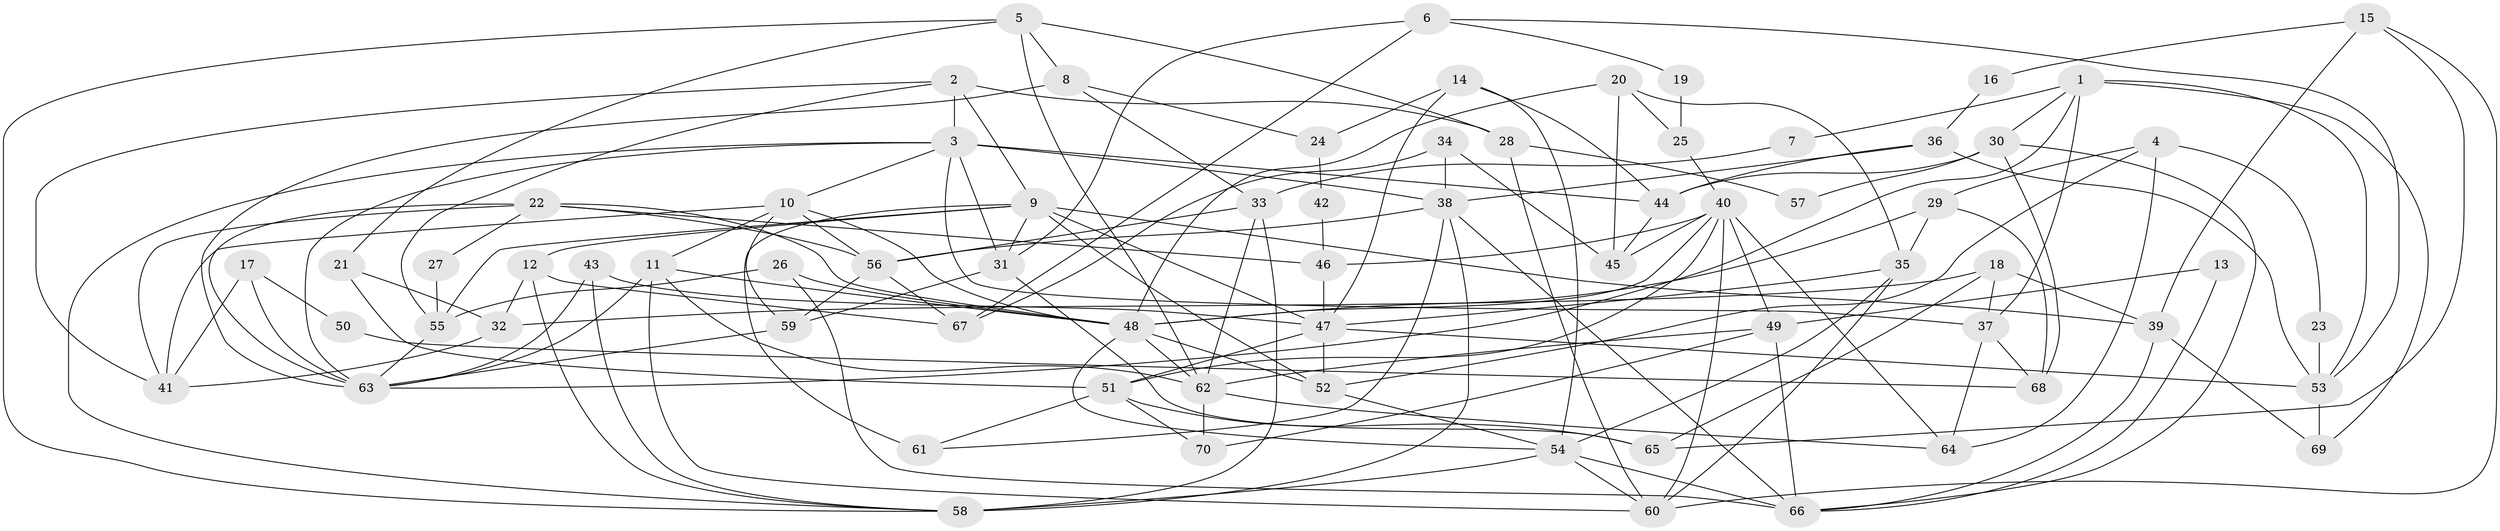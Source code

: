 // original degree distribution, {6: 0.06, 4: 0.31, 5: 0.21, 7: 0.03, 3: 0.24, 2: 0.13, 8: 0.02}
// Generated by graph-tools (version 1.1) at 2025/37/03/04/25 23:37:13]
// undirected, 70 vertices, 161 edges
graph export_dot {
  node [color=gray90,style=filled];
  1;
  2;
  3;
  4;
  5;
  6;
  7;
  8;
  9;
  10;
  11;
  12;
  13;
  14;
  15;
  16;
  17;
  18;
  19;
  20;
  21;
  22;
  23;
  24;
  25;
  26;
  27;
  28;
  29;
  30;
  31;
  32;
  33;
  34;
  35;
  36;
  37;
  38;
  39;
  40;
  41;
  42;
  43;
  44;
  45;
  46;
  47;
  48;
  49;
  50;
  51;
  52;
  53;
  54;
  55;
  56;
  57;
  58;
  59;
  60;
  61;
  62;
  63;
  64;
  65;
  66;
  67;
  68;
  69;
  70;
  1 -- 7 [weight=1.0];
  1 -- 30 [weight=1.0];
  1 -- 37 [weight=1.0];
  1 -- 53 [weight=1.0];
  1 -- 63 [weight=1.0];
  1 -- 69 [weight=1.0];
  2 -- 3 [weight=1.0];
  2 -- 9 [weight=1.0];
  2 -- 28 [weight=1.0];
  2 -- 41 [weight=1.0];
  2 -- 55 [weight=1.0];
  3 -- 10 [weight=1.0];
  3 -- 31 [weight=1.0];
  3 -- 37 [weight=2.0];
  3 -- 38 [weight=1.0];
  3 -- 44 [weight=1.0];
  3 -- 58 [weight=1.0];
  3 -- 63 [weight=1.0];
  4 -- 23 [weight=1.0];
  4 -- 29 [weight=1.0];
  4 -- 52 [weight=1.0];
  4 -- 64 [weight=1.0];
  5 -- 8 [weight=1.0];
  5 -- 21 [weight=1.0];
  5 -- 28 [weight=1.0];
  5 -- 58 [weight=1.0];
  5 -- 62 [weight=1.0];
  6 -- 19 [weight=1.0];
  6 -- 31 [weight=1.0];
  6 -- 53 [weight=1.0];
  6 -- 67 [weight=1.0];
  7 -- 33 [weight=1.0];
  8 -- 24 [weight=1.0];
  8 -- 33 [weight=1.0];
  8 -- 63 [weight=1.0];
  9 -- 12 [weight=1.0];
  9 -- 31 [weight=1.0];
  9 -- 39 [weight=1.0];
  9 -- 47 [weight=1.0];
  9 -- 52 [weight=1.0];
  9 -- 55 [weight=1.0];
  9 -- 61 [weight=2.0];
  10 -- 11 [weight=1.0];
  10 -- 41 [weight=1.0];
  10 -- 48 [weight=1.0];
  10 -- 56 [weight=1.0];
  10 -- 59 [weight=1.0];
  11 -- 48 [weight=1.0];
  11 -- 60 [weight=1.0];
  11 -- 62 [weight=2.0];
  11 -- 63 [weight=1.0];
  12 -- 32 [weight=1.0];
  12 -- 58 [weight=1.0];
  12 -- 67 [weight=1.0];
  13 -- 49 [weight=2.0];
  13 -- 66 [weight=1.0];
  14 -- 24 [weight=1.0];
  14 -- 44 [weight=1.0];
  14 -- 47 [weight=1.0];
  14 -- 54 [weight=1.0];
  15 -- 16 [weight=1.0];
  15 -- 39 [weight=1.0];
  15 -- 60 [weight=1.0];
  15 -- 65 [weight=1.0];
  16 -- 36 [weight=1.0];
  17 -- 41 [weight=1.0];
  17 -- 50 [weight=1.0];
  17 -- 63 [weight=2.0];
  18 -- 32 [weight=1.0];
  18 -- 37 [weight=1.0];
  18 -- 39 [weight=1.0];
  18 -- 65 [weight=1.0];
  19 -- 25 [weight=1.0];
  20 -- 25 [weight=1.0];
  20 -- 35 [weight=1.0];
  20 -- 45 [weight=1.0];
  20 -- 48 [weight=1.0];
  21 -- 32 [weight=1.0];
  21 -- 51 [weight=1.0];
  22 -- 27 [weight=1.0];
  22 -- 41 [weight=1.0];
  22 -- 46 [weight=1.0];
  22 -- 48 [weight=1.0];
  22 -- 56 [weight=1.0];
  22 -- 63 [weight=1.0];
  23 -- 53 [weight=1.0];
  24 -- 42 [weight=1.0];
  25 -- 40 [weight=1.0];
  26 -- 48 [weight=1.0];
  26 -- 55 [weight=1.0];
  26 -- 66 [weight=1.0];
  27 -- 55 [weight=1.0];
  28 -- 57 [weight=1.0];
  28 -- 60 [weight=1.0];
  29 -- 35 [weight=1.0];
  29 -- 48 [weight=1.0];
  29 -- 68 [weight=1.0];
  30 -- 44 [weight=1.0];
  30 -- 57 [weight=1.0];
  30 -- 66 [weight=1.0];
  30 -- 68 [weight=1.0];
  31 -- 59 [weight=1.0];
  31 -- 65 [weight=1.0];
  32 -- 41 [weight=1.0];
  33 -- 56 [weight=1.0];
  33 -- 58 [weight=2.0];
  33 -- 62 [weight=1.0];
  34 -- 38 [weight=1.0];
  34 -- 45 [weight=1.0];
  34 -- 67 [weight=1.0];
  35 -- 47 [weight=1.0];
  35 -- 54 [weight=1.0];
  35 -- 60 [weight=1.0];
  36 -- 38 [weight=1.0];
  36 -- 44 [weight=1.0];
  36 -- 53 [weight=1.0];
  37 -- 64 [weight=1.0];
  37 -- 68 [weight=1.0];
  38 -- 56 [weight=1.0];
  38 -- 58 [weight=1.0];
  38 -- 61 [weight=1.0];
  38 -- 66 [weight=1.0];
  39 -- 66 [weight=1.0];
  39 -- 69 [weight=1.0];
  40 -- 45 [weight=1.0];
  40 -- 46 [weight=1.0];
  40 -- 48 [weight=1.0];
  40 -- 49 [weight=1.0];
  40 -- 51 [weight=1.0];
  40 -- 60 [weight=1.0];
  40 -- 64 [weight=1.0];
  42 -- 46 [weight=1.0];
  43 -- 47 [weight=1.0];
  43 -- 58 [weight=1.0];
  43 -- 63 [weight=1.0];
  44 -- 45 [weight=1.0];
  46 -- 47 [weight=1.0];
  47 -- 51 [weight=1.0];
  47 -- 52 [weight=1.0];
  47 -- 53 [weight=1.0];
  48 -- 52 [weight=1.0];
  48 -- 54 [weight=1.0];
  48 -- 62 [weight=1.0];
  49 -- 62 [weight=1.0];
  49 -- 66 [weight=1.0];
  49 -- 70 [weight=1.0];
  50 -- 68 [weight=1.0];
  51 -- 61 [weight=1.0];
  51 -- 65 [weight=1.0];
  51 -- 70 [weight=1.0];
  52 -- 54 [weight=1.0];
  53 -- 69 [weight=2.0];
  54 -- 58 [weight=1.0];
  54 -- 60 [weight=1.0];
  54 -- 66 [weight=2.0];
  55 -- 63 [weight=1.0];
  56 -- 59 [weight=1.0];
  56 -- 67 [weight=1.0];
  59 -- 63 [weight=1.0];
  62 -- 64 [weight=1.0];
  62 -- 70 [weight=1.0];
}
